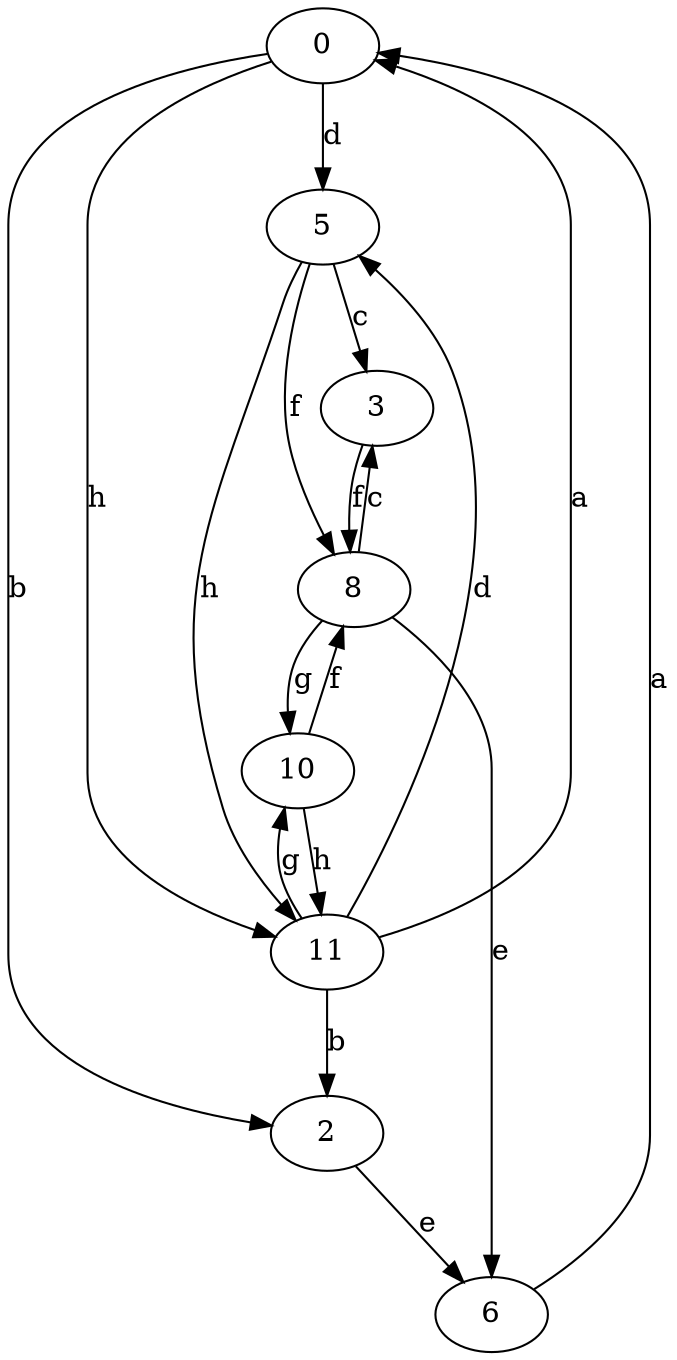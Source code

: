 strict digraph  {
0;
2;
3;
5;
6;
8;
10;
11;
0 -> 2  [label=b];
0 -> 5  [label=d];
0 -> 11  [label=h];
2 -> 6  [label=e];
3 -> 8  [label=f];
5 -> 3  [label=c];
5 -> 8  [label=f];
5 -> 11  [label=h];
6 -> 0  [label=a];
8 -> 3  [label=c];
8 -> 6  [label=e];
8 -> 10  [label=g];
10 -> 8  [label=f];
10 -> 11  [label=h];
11 -> 0  [label=a];
11 -> 2  [label=b];
11 -> 5  [label=d];
11 -> 10  [label=g];
}
